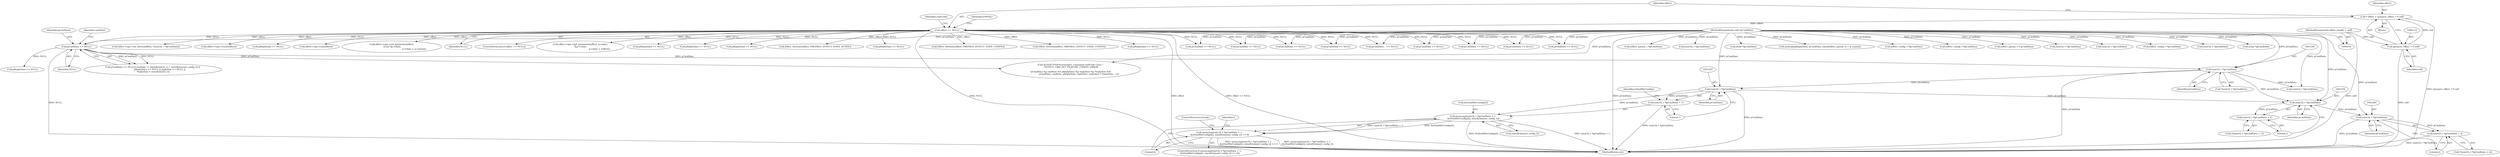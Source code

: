 digraph "0_Android_aeea52da00d210587fb3ed895de3d5f2e0264c88_9@pointer" {
"1001224" [label="(Call,(uint32_t *)pCmdData)"];
"1001183" [label="(Call,(uint32_t *)pCmdData)"];
"1001134" [label="(Call,pCmdData == NULL)"];
"1000104" [label="(MethodParameterIn,void *pCmdData)"];
"1000117" [label="(Call,effect == NULL)"];
"1000109" [label="(Call,* effect = (preproc_effect_t *) self)"];
"1000111" [label="(Call,(preproc_effect_t *) self)"];
"1000101" [label="(MethodParameterIn,effect_handle_t  self)"];
"1001222" [label="(Call,memcmp((uint32_t *)pCmdData + 1,\n &sDualMicConfigs[i], sizeof(channel_config_t)))"];
"1001221" [label="(Call,memcmp((uint32_t *)pCmdData + 1,\n &sDualMicConfigs[i], sizeof(channel_config_t)) == 0)"];
"1001223" [label="(Call,(uint32_t *)pCmdData + 1)"];
"1001253" [label="(Call,(uint32_t *)pCmdData)"];
"1001252" [label="(Call,(uint32_t *)pCmdData + 1)"];
"1001259" [label="(Call,(uint32_t *)pCmdData)"];
"1001258" [label="(Call,(uint32_t *)pCmdData + 2)"];
"1000116" [label="(ControlStructure,if (effect == NULL))"];
"1000393" [label="(Call,(effect_param_t *)pCmdData)"];
"1000915" [label="(Call,(uint32_t *)pCmdData)"];
"1001185" [label="(Identifier,pCmdData)"];
"1000107" [label="(Block,)"];
"1000125" [label="(Identifier,cmdCode)"];
"1000656" [label="(Call,(bool *)pCmdData)"];
"1000437" [label="(Call,effect->ops->get_parameter(effect, p->data,\n &p->vsize,\n                                                       p->data + voffset))"];
"1000795" [label="(Call,pReplyData == NULL)"];
"1000396" [label="(Call,memcpy(pReplyData, pCmdData, sizeof(effect_param_t) + p->psize))"];
"1001226" [label="(Identifier,pCmdData)"];
"1001257" [label="(Call,*((uint32_t *)pCmdData + 2))"];
"1000278" [label="(Call,pCmdData == NULL)"];
"1000614" [label="(Call,effect->ops->set_device(effect, *(uint32_t *)pCmdData))"];
"1001134" [label="(Call,pCmdData == NULL)"];
"1000344" [label="(Call,(effect_config_t *)pCmdData)"];
"1001224" [label="(Call,(uint32_t *)pCmdData)"];
"1000101" [label="(MethodParameterIn,effect_handle_t  self)"];
"1000212" [label="(Call,(effect_config_t *)pCmdData)"];
"1000356" [label="(Call,effect->ops->reset(effect))"];
"1000495" [label="(Call,(effect_param_t *) pCmdData)"];
"1000594" [label="(Call,pCmdData == NULL)"];
"1000118" [label="(Identifier,effect)"];
"1000123" [label="(Identifier,EINVAL)"];
"1000104" [label="(MethodParameterIn,void *pCmdData)"];
"1001220" [label="(ControlStructure,if (memcmp((uint32_t *)pCmdData + 1,\n &sDualMicConfigs[i], sizeof(channel_config_t)) == 0))"];
"1001252" [label="(Call,(uint32_t *)pCmdData + 1)"];
"1000541" [label="(Call,pReplyData == NULL)"];
"1000714" [label="(Call,pCmdData == NULL)"];
"1000617" [label="(Call,(uint32_t *)pCmdData)"];
"1000149" [label="(Call,effect->ops->init(effect))"];
"1000363" [label="(Call,pCmdData == NULL)"];
"1000523" [label="(Call,effect->ops->set_parameter(effect,\n (void *)p->data,\n                                                                p->data + p->psize))"];
"1001295" [label="(MethodReturn,int)"];
"1001064" [label="(Call,(uint32_t *)pCmdData)"];
"1000117" [label="(Call,effect == NULL)"];
"1000119" [label="(Identifier,NULL)"];
"1001255" [label="(Identifier,pCmdData)"];
"1001159" [label="(Call,ALOGE(\"PreProcessingFx_Command cmdCode Case: \"\n \"EFFECT_CMD_SET_FEATURE_CONFIG: ERROR\n\"\n \"pCmdData %p cmdSize %d pReplyData %p replySize %p *replySize %d\",\n                        pCmdData, cmdSize, pReplyData, replySize, replySize ? *replySize : -1))"];
"1001256" [label="(Literal,1)"];
"1000111" [label="(Call,(preproc_effect_t *) self)"];
"1000852" [label="(Call,pCmdData == NULL)"];
"1001030" [label="(Call,pCmdData == NULL)"];
"1000130" [label="(Call,pReplyData == NULL)"];
"1001230" [label="(Identifier,sDualMicConfigs)"];
"1000628" [label="(Call,pCmdData == NULL)"];
"1000109" [label="(Call,* effect = (preproc_effect_t *) self)"];
"1001223" [label="(Call,(uint32_t *)pCmdData + 1)"];
"1001202" [label="(Call,(uint32_t *)pCmdData)"];
"1001258" [label="(Call,(uint32_t *)pCmdData + 2)"];
"1001259" [label="(Call,(uint32_t *)pCmdData)"];
"1000567" [label="(Call,pReplyData == NULL)"];
"1000310" [label="(Call,(effect_config_t *)pCmdData)"];
"1000110" [label="(Identifier,effect)"];
"1001261" [label="(Identifier,pCmdData)"];
"1001135" [label="(Identifier,pCmdData)"];
"1001146" [label="(Call,pReplyData == NULL)"];
"1000467" [label="(Call,pCmdData == NULL)"];
"1000560" [label="(Call,Effect_SetState(effect, PREPROC_EFFECT_STATE_ACTIVE))"];
"1001218" [label="(Identifier,i)"];
"1001133" [label="(Call,pCmdData == NULL|| cmdSize != (sizeof(uint32_t) + sizeof(channel_config_t)) ||\n                    pReplyData == NULL || replySize == NULL ||\n *replySize < sizeof(uint32_t))"];
"1001236" [label="(ControlStructure,break;)"];
"1000253" [label="(Call,pReplyData == NULL)"];
"1000586" [label="(Call,Effect_SetState(effect, PREPROC_EFFECT_STATE_CONFIG))"];
"1001227" [label="(Literal,1)"];
"1001262" [label="(Literal,2)"];
"1001234" [label="(Literal,0)"];
"1000883" [label="(Call,(uint32_t *)pCmdData)"];
"1000246" [label="(Call,Effect_SetState(effect, PREPROC_EFFECT_STATE_CONFIG))"];
"1001183" [label="(Call,(uint32_t *)pCmdData)"];
"1001139" [label="(Identifier,cmdSize)"];
"1001222" [label="(Call,memcmp((uint32_t *)pCmdData + 1,\n &sDualMicConfigs[i], sizeof(channel_config_t)))"];
"1001232" [label="(Call,sizeof(channel_config_t))"];
"1000326" [label="(Call,pReplyData == NULL)"];
"1000162" [label="(Call,pCmdData    == NULL)"];
"1001228" [label="(Call,&sDualMicConfigs[i])"];
"1000751" [label="(Call,(char *)pCmdData)"];
"1001251" [label="(Call,*((uint32_t *)pCmdData + 1))"];
"1001253" [label="(Call,(uint32_t *)pCmdData)"];
"1000113" [label="(Identifier,self)"];
"1001182" [label="(Call,*(uint32_t *)pCmdData)"];
"1001136" [label="(Identifier,NULL)"];
"1001221" [label="(Call,memcmp((uint32_t *)pCmdData + 1,\n &sDualMicConfigs[i], sizeof(channel_config_t)) == 0)"];
"1001224" -> "1001223"  [label="AST: "];
"1001224" -> "1001226"  [label="CFG: "];
"1001225" -> "1001224"  [label="AST: "];
"1001226" -> "1001224"  [label="AST: "];
"1001227" -> "1001224"  [label="CFG: "];
"1001224" -> "1001295"  [label="DDG: pCmdData"];
"1001224" -> "1001222"  [label="DDG: pCmdData"];
"1001224" -> "1001223"  [label="DDG: pCmdData"];
"1001183" -> "1001224"  [label="DDG: pCmdData"];
"1000104" -> "1001224"  [label="DDG: pCmdData"];
"1001224" -> "1001253"  [label="DDG: pCmdData"];
"1001183" -> "1001182"  [label="AST: "];
"1001183" -> "1001185"  [label="CFG: "];
"1001184" -> "1001183"  [label="AST: "];
"1001185" -> "1001183"  [label="AST: "];
"1001182" -> "1001183"  [label="CFG: "];
"1001183" -> "1001295"  [label="DDG: pCmdData"];
"1001134" -> "1001183"  [label="DDG: pCmdData"];
"1000104" -> "1001183"  [label="DDG: pCmdData"];
"1001183" -> "1001202"  [label="DDG: pCmdData"];
"1001183" -> "1001253"  [label="DDG: pCmdData"];
"1001134" -> "1001133"  [label="AST: "];
"1001134" -> "1001136"  [label="CFG: "];
"1001135" -> "1001134"  [label="AST: "];
"1001136" -> "1001134"  [label="AST: "];
"1001139" -> "1001134"  [label="CFG: "];
"1001133" -> "1001134"  [label="CFG: "];
"1001134" -> "1001295"  [label="DDG: NULL"];
"1001134" -> "1001133"  [label="DDG: pCmdData"];
"1001134" -> "1001133"  [label="DDG: NULL"];
"1000104" -> "1001134"  [label="DDG: pCmdData"];
"1000117" -> "1001134"  [label="DDG: NULL"];
"1001134" -> "1001146"  [label="DDG: NULL"];
"1001134" -> "1001159"  [label="DDG: pCmdData"];
"1000104" -> "1000100"  [label="AST: "];
"1000104" -> "1001295"  [label="DDG: pCmdData"];
"1000104" -> "1000162"  [label="DDG: pCmdData"];
"1000104" -> "1000212"  [label="DDG: pCmdData"];
"1000104" -> "1000278"  [label="DDG: pCmdData"];
"1000104" -> "1000310"  [label="DDG: pCmdData"];
"1000104" -> "1000344"  [label="DDG: pCmdData"];
"1000104" -> "1000363"  [label="DDG: pCmdData"];
"1000104" -> "1000393"  [label="DDG: pCmdData"];
"1000104" -> "1000396"  [label="DDG: pCmdData"];
"1000104" -> "1000467"  [label="DDG: pCmdData"];
"1000104" -> "1000495"  [label="DDG: pCmdData"];
"1000104" -> "1000594"  [label="DDG: pCmdData"];
"1000104" -> "1000617"  [label="DDG: pCmdData"];
"1000104" -> "1000628"  [label="DDG: pCmdData"];
"1000104" -> "1000656"  [label="DDG: pCmdData"];
"1000104" -> "1000714"  [label="DDG: pCmdData"];
"1000104" -> "1000751"  [label="DDG: pCmdData"];
"1000104" -> "1000852"  [label="DDG: pCmdData"];
"1000104" -> "1000883"  [label="DDG: pCmdData"];
"1000104" -> "1000915"  [label="DDG: pCmdData"];
"1000104" -> "1001030"  [label="DDG: pCmdData"];
"1000104" -> "1001064"  [label="DDG: pCmdData"];
"1000104" -> "1001159"  [label="DDG: pCmdData"];
"1000104" -> "1001202"  [label="DDG: pCmdData"];
"1000104" -> "1001253"  [label="DDG: pCmdData"];
"1000104" -> "1001259"  [label="DDG: pCmdData"];
"1000117" -> "1000116"  [label="AST: "];
"1000117" -> "1000119"  [label="CFG: "];
"1000118" -> "1000117"  [label="AST: "];
"1000119" -> "1000117"  [label="AST: "];
"1000123" -> "1000117"  [label="CFG: "];
"1000125" -> "1000117"  [label="CFG: "];
"1000117" -> "1001295"  [label="DDG: effect == NULL"];
"1000117" -> "1001295"  [label="DDG: effect"];
"1000117" -> "1001295"  [label="DDG: NULL"];
"1000109" -> "1000117"  [label="DDG: effect"];
"1000117" -> "1000130"  [label="DDG: NULL"];
"1000117" -> "1000149"  [label="DDG: effect"];
"1000117" -> "1000162"  [label="DDG: NULL"];
"1000117" -> "1000246"  [label="DDG: effect"];
"1000117" -> "1000253"  [label="DDG: NULL"];
"1000117" -> "1000278"  [label="DDG: NULL"];
"1000117" -> "1000326"  [label="DDG: NULL"];
"1000117" -> "1000356"  [label="DDG: effect"];
"1000117" -> "1000363"  [label="DDG: NULL"];
"1000117" -> "1000437"  [label="DDG: effect"];
"1000117" -> "1000467"  [label="DDG: NULL"];
"1000117" -> "1000523"  [label="DDG: effect"];
"1000117" -> "1000541"  [label="DDG: NULL"];
"1000117" -> "1000560"  [label="DDG: effect"];
"1000117" -> "1000567"  [label="DDG: NULL"];
"1000117" -> "1000586"  [label="DDG: effect"];
"1000117" -> "1000594"  [label="DDG: NULL"];
"1000117" -> "1000614"  [label="DDG: effect"];
"1000117" -> "1000628"  [label="DDG: NULL"];
"1000117" -> "1000714"  [label="DDG: NULL"];
"1000117" -> "1000795"  [label="DDG: NULL"];
"1000117" -> "1000852"  [label="DDG: NULL"];
"1000117" -> "1001030"  [label="DDG: NULL"];
"1000109" -> "1000107"  [label="AST: "];
"1000109" -> "1000111"  [label="CFG: "];
"1000110" -> "1000109"  [label="AST: "];
"1000111" -> "1000109"  [label="AST: "];
"1000118" -> "1000109"  [label="CFG: "];
"1000109" -> "1001295"  [label="DDG: (preproc_effect_t *) self"];
"1000111" -> "1000109"  [label="DDG: self"];
"1000111" -> "1000113"  [label="CFG: "];
"1000112" -> "1000111"  [label="AST: "];
"1000113" -> "1000111"  [label="AST: "];
"1000111" -> "1001295"  [label="DDG: self"];
"1000101" -> "1000111"  [label="DDG: self"];
"1000101" -> "1000100"  [label="AST: "];
"1000101" -> "1001295"  [label="DDG: self"];
"1001222" -> "1001221"  [label="AST: "];
"1001222" -> "1001232"  [label="CFG: "];
"1001223" -> "1001222"  [label="AST: "];
"1001228" -> "1001222"  [label="AST: "];
"1001232" -> "1001222"  [label="AST: "];
"1001234" -> "1001222"  [label="CFG: "];
"1001222" -> "1001295"  [label="DDG: (uint32_t *)pCmdData + 1"];
"1001222" -> "1001295"  [label="DDG: &sDualMicConfigs[i]"];
"1001222" -> "1001221"  [label="DDG: (uint32_t *)pCmdData + 1"];
"1001222" -> "1001221"  [label="DDG: &sDualMicConfigs[i]"];
"1001221" -> "1001220"  [label="AST: "];
"1001221" -> "1001234"  [label="CFG: "];
"1001234" -> "1001221"  [label="AST: "];
"1001236" -> "1001221"  [label="CFG: "];
"1001218" -> "1001221"  [label="CFG: "];
"1001221" -> "1001295"  [label="DDG: memcmp((uint32_t *)pCmdData + 1,\n &sDualMicConfigs[i], sizeof(channel_config_t)) == 0"];
"1001221" -> "1001295"  [label="DDG: memcmp((uint32_t *)pCmdData + 1,\n &sDualMicConfigs[i], sizeof(channel_config_t))"];
"1001223" -> "1001227"  [label="CFG: "];
"1001227" -> "1001223"  [label="AST: "];
"1001230" -> "1001223"  [label="CFG: "];
"1001223" -> "1001295"  [label="DDG: (uint32_t *)pCmdData"];
"1001253" -> "1001252"  [label="AST: "];
"1001253" -> "1001255"  [label="CFG: "];
"1001254" -> "1001253"  [label="AST: "];
"1001255" -> "1001253"  [label="AST: "];
"1001256" -> "1001253"  [label="CFG: "];
"1001253" -> "1001252"  [label="DDG: pCmdData"];
"1001253" -> "1001259"  [label="DDG: pCmdData"];
"1001252" -> "1001251"  [label="AST: "];
"1001252" -> "1001256"  [label="CFG: "];
"1001256" -> "1001252"  [label="AST: "];
"1001251" -> "1001252"  [label="CFG: "];
"1001259" -> "1001258"  [label="AST: "];
"1001259" -> "1001261"  [label="CFG: "];
"1001260" -> "1001259"  [label="AST: "];
"1001261" -> "1001259"  [label="AST: "];
"1001262" -> "1001259"  [label="CFG: "];
"1001259" -> "1001295"  [label="DDG: pCmdData"];
"1001259" -> "1001258"  [label="DDG: pCmdData"];
"1001258" -> "1001257"  [label="AST: "];
"1001258" -> "1001262"  [label="CFG: "];
"1001262" -> "1001258"  [label="AST: "];
"1001257" -> "1001258"  [label="CFG: "];
"1001258" -> "1001295"  [label="DDG: (uint32_t *)pCmdData"];
}
